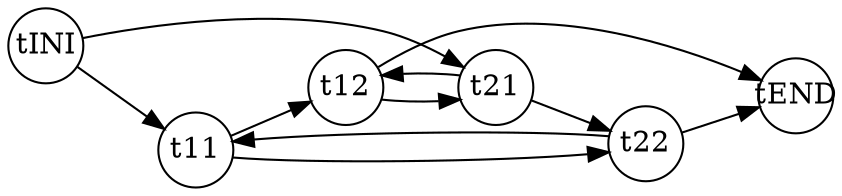 digraph example_instance {
        rankdir=LR;

        node [style = solid, shape = circle, fixedsize = true, size=3];
        node [texlbl = "$\theta_{I}$"] tINI;
        node [texlbl = "$\theta_{F}$"] tEND;
        node [texlbl = "$\theta_{1,1}$"] t11;
        node [texlbl = "$\theta_{1,2}$"] t12;
        node [texlbl = "$\theta_{2,1}$"] t21;
        node [texlbl = "$\theta_{2,2}$"] t22;

        tINI -> t11;
        tINI -> t21;

	t11 -> t12;
        t21 -> t22;

        t12 -> tEND;
        t22 -> tEND;

	t11 -> t22;
	t22 -> t11;
	
	t12 -> t21;
	t21 -> t12;
}